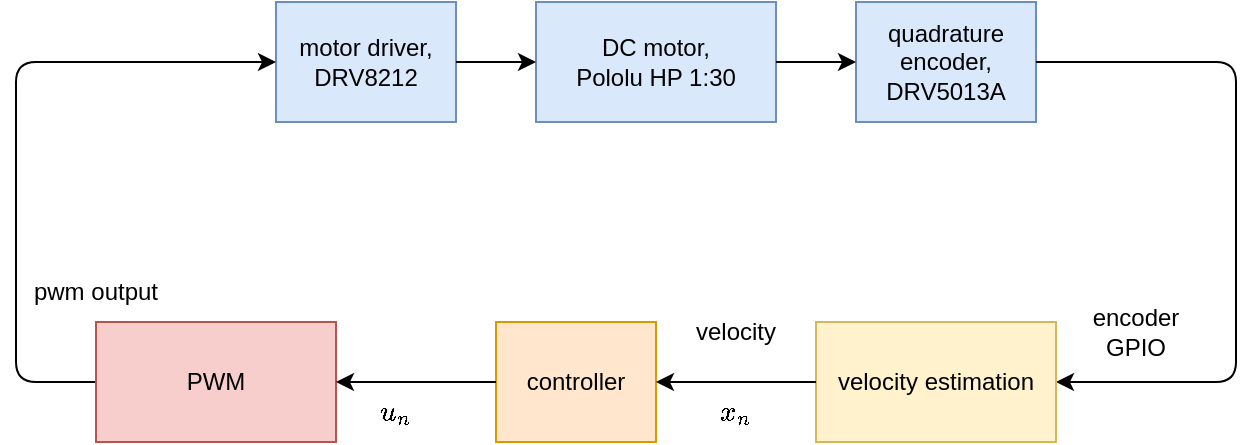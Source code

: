 <mxfile version="22.1.16" type="device" pages="2">
  <diagram id="YGmPW6GN5emiWzGPo14B" name="motor_control">
    <mxGraphModel dx="686" dy="552" grid="1" gridSize="10" guides="1" tooltips="1" connect="1" arrows="1" fold="1" page="1" pageScale="1" pageWidth="827" pageHeight="1169" math="1" shadow="0">
      <root>
        <mxCell id="0" />
        <mxCell id="1" parent="0" />
        <mxCell id="bpmXYA-CnYwvlwxRj9uh-2" value="DC motor,&lt;br&gt;Pololu HP 1:30" style="rounded=0;whiteSpace=wrap;html=1;fillColor=#dae8fc;strokeColor=#6c8ebf;" vertex="1" parent="1">
          <mxGeometry x="420" y="410" width="120" height="60" as="geometry" />
        </mxCell>
        <mxCell id="lYXj9R5A071s2m3nZoPM-1" value="quadrature &lt;br&gt;encoder,&lt;br&gt;DRV5013A" style="rounded=0;whiteSpace=wrap;html=1;fillColor=#dae8fc;strokeColor=#6c8ebf;" vertex="1" parent="1">
          <mxGeometry x="580" y="410" width="90" height="60" as="geometry" />
        </mxCell>
        <mxCell id="lYXj9R5A071s2m3nZoPM-2" value="motor driver,&lt;br&gt;DRV8212" style="rounded=0;whiteSpace=wrap;html=1;fillColor=#dae8fc;strokeColor=#6c8ebf;" vertex="1" parent="1">
          <mxGeometry x="290" y="410" width="90" height="60" as="geometry" />
        </mxCell>
        <mxCell id="lYXj9R5A071s2m3nZoPM-3" value="" style="endArrow=classic;html=1;rounded=0;exitX=1;exitY=0.5;exitDx=0;exitDy=0;entryX=0;entryY=0.5;entryDx=0;entryDy=0;" edge="1" parent="1" source="lYXj9R5A071s2m3nZoPM-2" target="bpmXYA-CnYwvlwxRj9uh-2">
          <mxGeometry width="50" height="50" relative="1" as="geometry">
            <mxPoint x="480" y="350" as="sourcePoint" />
            <mxPoint x="530" y="300" as="targetPoint" />
          </mxGeometry>
        </mxCell>
        <mxCell id="lYXj9R5A071s2m3nZoPM-4" value="" style="endArrow=classic;html=1;rounded=0;exitX=1;exitY=0.5;exitDx=0;exitDy=0;entryX=0;entryY=0.5;entryDx=0;entryDy=0;" edge="1" parent="1" source="bpmXYA-CnYwvlwxRj9uh-2" target="lYXj9R5A071s2m3nZoPM-1">
          <mxGeometry width="50" height="50" relative="1" as="geometry">
            <mxPoint x="560" y="330" as="sourcePoint" />
            <mxPoint x="610" y="280" as="targetPoint" />
          </mxGeometry>
        </mxCell>
        <mxCell id="lYXj9R5A071s2m3nZoPM-5" value="controller" style="rounded=0;whiteSpace=wrap;html=1;fillColor=#ffe6cc;strokeColor=#d79b00;" vertex="1" parent="1">
          <mxGeometry x="400" y="570" width="80" height="60" as="geometry" />
        </mxCell>
        <mxCell id="lYXj9R5A071s2m3nZoPM-6" value="" style="endArrow=classic;html=1;rounded=1;entryX=0;entryY=0.5;entryDx=0;entryDy=0;exitX=0;exitY=0.5;exitDx=0;exitDy=0;curved=0;" edge="1" parent="1" source="lYXj9R5A071s2m3nZoPM-12" target="lYXj9R5A071s2m3nZoPM-2">
          <mxGeometry width="50" height="50" relative="1" as="geometry">
            <mxPoint x="60" y="500" as="sourcePoint" />
            <mxPoint x="110" y="450" as="targetPoint" />
            <Array as="points">
              <mxPoint x="160" y="600" />
              <mxPoint x="160" y="440" />
            </Array>
          </mxGeometry>
        </mxCell>
        <mxCell id="lYXj9R5A071s2m3nZoPM-7" value="$$u_n$$" style="text;html=1;strokeColor=none;fillColor=none;align=center;verticalAlign=middle;whiteSpace=wrap;rounded=0;" vertex="1" parent="1">
          <mxGeometry x="320" y="600" width="60" height="30" as="geometry" />
        </mxCell>
        <mxCell id="lYXj9R5A071s2m3nZoPM-8" value="" style="endArrow=classic;html=1;rounded=1;exitX=1;exitY=0.5;exitDx=0;exitDy=0;entryX=1;entryY=0.5;entryDx=0;entryDy=0;curved=0;" edge="1" parent="1" source="lYXj9R5A071s2m3nZoPM-1" target="lYXj9R5A071s2m3nZoPM-14">
          <mxGeometry width="50" height="50" relative="1" as="geometry">
            <mxPoint x="700" y="400" as="sourcePoint" />
            <mxPoint x="750" y="350" as="targetPoint" />
            <Array as="points">
              <mxPoint x="770" y="440" />
              <mxPoint x="770" y="480" />
              <mxPoint x="770" y="600" />
            </Array>
          </mxGeometry>
        </mxCell>
        <mxCell id="lYXj9R5A071s2m3nZoPM-9" value="$$x_n$$" style="text;html=1;strokeColor=none;fillColor=none;align=center;verticalAlign=middle;whiteSpace=wrap;rounded=0;" vertex="1" parent="1">
          <mxGeometry x="490" y="600" width="60" height="30" as="geometry" />
        </mxCell>
        <mxCell id="lYXj9R5A071s2m3nZoPM-10" value="velocity" style="text;html=1;strokeColor=none;fillColor=none;align=center;verticalAlign=middle;whiteSpace=wrap;rounded=0;" vertex="1" parent="1">
          <mxGeometry x="490" y="560" width="60" height="30" as="geometry" />
        </mxCell>
        <mxCell id="lYXj9R5A071s2m3nZoPM-11" value="pwm output" style="text;html=1;strokeColor=none;fillColor=none;align=center;verticalAlign=middle;whiteSpace=wrap;rounded=0;" vertex="1" parent="1">
          <mxGeometry x="160" y="540" width="80" height="30" as="geometry" />
        </mxCell>
        <mxCell id="lYXj9R5A071s2m3nZoPM-12" value="PWM" style="rounded=0;whiteSpace=wrap;html=1;fillColor=#f8cecc;strokeColor=#b85450;" vertex="1" parent="1">
          <mxGeometry x="200" y="570" width="120" height="60" as="geometry" />
        </mxCell>
        <mxCell id="lYXj9R5A071s2m3nZoPM-13" value="" style="endArrow=classic;html=1;rounded=0;entryX=0;entryY=0;entryDx=0;entryDy=0;exitX=0;exitY=0.5;exitDx=0;exitDy=0;" edge="1" parent="1" source="lYXj9R5A071s2m3nZoPM-5" target="lYXj9R5A071s2m3nZoPM-7">
          <mxGeometry width="50" height="50" relative="1" as="geometry">
            <mxPoint x="330" y="660" as="sourcePoint" />
            <mxPoint x="380" y="610" as="targetPoint" />
          </mxGeometry>
        </mxCell>
        <mxCell id="lYXj9R5A071s2m3nZoPM-14" value="velocity estimation" style="rounded=0;whiteSpace=wrap;html=1;fillColor=#fff2cc;strokeColor=#d6b656;" vertex="1" parent="1">
          <mxGeometry x="560" y="570" width="120" height="60" as="geometry" />
        </mxCell>
        <mxCell id="lYXj9R5A071s2m3nZoPM-15" value="encoder GPIO" style="text;html=1;strokeColor=none;fillColor=none;align=center;verticalAlign=middle;whiteSpace=wrap;rounded=0;" vertex="1" parent="1">
          <mxGeometry x="690" y="560" width="60" height="30" as="geometry" />
        </mxCell>
        <mxCell id="lYXj9R5A071s2m3nZoPM-17" value="" style="endArrow=classic;html=1;rounded=0;entryX=1;entryY=0.5;entryDx=0;entryDy=0;exitX=0;exitY=0.5;exitDx=0;exitDy=0;" edge="1" parent="1" source="lYXj9R5A071s2m3nZoPM-14" target="lYXj9R5A071s2m3nZoPM-5">
          <mxGeometry width="50" height="50" relative="1" as="geometry">
            <mxPoint x="510" y="690" as="sourcePoint" />
            <mxPoint x="560" y="640" as="targetPoint" />
          </mxGeometry>
        </mxCell>
      </root>
    </mxGraphModel>
  </diagram>
  <diagram id="PP_hnNspmQAJsI4-Lgk6" name="1st_order_identification">
    <mxGraphModel dx="743" dy="598" grid="1" gridSize="10" guides="1" tooltips="1" connect="1" arrows="1" fold="1" page="1" pageScale="1" pageWidth="827" pageHeight="1169" math="1" shadow="0">
      <root>
        <mxCell id="0" />
        <mxCell id="1" parent="0" />
        <mxCell id="WaYUOioYePAKmZLtHuc4-8" value="" style="rounded=0;whiteSpace=wrap;html=1;fillColor=#f5f5f5;fontColor=#333333;strokeColor=#666666;" vertex="1" parent="1">
          <mxGeometry x="209" y="80" width="451" height="120" as="geometry" />
        </mxCell>
        <mxCell id="b8fBAz5yFOyV4ggHpJHB-1" value="DC motor,&lt;br&gt;Pololu HP 1:30" style="rounded=0;whiteSpace=wrap;html=1;fillColor=#dae8fc;strokeColor=#6c8ebf;" vertex="1" parent="1">
          <mxGeometry x="369" y="110" width="120" height="60" as="geometry" />
        </mxCell>
        <mxCell id="b8fBAz5yFOyV4ggHpJHB-2" value="quadrature &lt;br&gt;encoder,&lt;br&gt;DRV5013A" style="rounded=0;whiteSpace=wrap;html=1;fillColor=#dae8fc;strokeColor=#6c8ebf;" vertex="1" parent="1">
          <mxGeometry x="529" y="110" width="90" height="60" as="geometry" />
        </mxCell>
        <mxCell id="b8fBAz5yFOyV4ggHpJHB-3" value="motor driver,&lt;br&gt;DRV8212" style="rounded=0;whiteSpace=wrap;html=1;fillColor=#dae8fc;strokeColor=#6c8ebf;" vertex="1" parent="1">
          <mxGeometry x="239" y="110" width="90" height="60" as="geometry" />
        </mxCell>
        <mxCell id="b8fBAz5yFOyV4ggHpJHB-4" value="" style="endArrow=classic;html=1;rounded=0;exitX=1;exitY=0.5;exitDx=0;exitDy=0;entryX=0;entryY=0.5;entryDx=0;entryDy=0;" edge="1" parent="1" source="b8fBAz5yFOyV4ggHpJHB-3" target="b8fBAz5yFOyV4ggHpJHB-1">
          <mxGeometry width="50" height="50" relative="1" as="geometry">
            <mxPoint x="429" y="50" as="sourcePoint" />
            <mxPoint x="479" as="targetPoint" />
          </mxGeometry>
        </mxCell>
        <mxCell id="b8fBAz5yFOyV4ggHpJHB-5" value="" style="endArrow=classic;html=1;rounded=0;exitX=1;exitY=0.5;exitDx=0;exitDy=0;entryX=0;entryY=0.5;entryDx=0;entryDy=0;" edge="1" parent="1" source="b8fBAz5yFOyV4ggHpJHB-1" target="b8fBAz5yFOyV4ggHpJHB-2">
          <mxGeometry width="50" height="50" relative="1" as="geometry">
            <mxPoint x="509" y="30" as="sourcePoint" />
            <mxPoint x="559" y="-20" as="targetPoint" />
          </mxGeometry>
        </mxCell>
        <mxCell id="b8fBAz5yFOyV4ggHpJHB-7" value="" style="endArrow=classic;html=1;rounded=1;entryX=0;entryY=0.5;entryDx=0;entryDy=0;exitX=0;exitY=0.5;exitDx=0;exitDy=0;curved=0;" edge="1" parent="1" source="b8fBAz5yFOyV4ggHpJHB-13" target="b8fBAz5yFOyV4ggHpJHB-3">
          <mxGeometry width="50" height="50" relative="1" as="geometry">
            <mxPoint x="9" y="200" as="sourcePoint" />
            <mxPoint x="59" y="150" as="targetPoint" />
            <Array as="points">
              <mxPoint x="109" y="300" />
              <mxPoint x="109" y="140" />
            </Array>
          </mxGeometry>
        </mxCell>
        <mxCell id="b8fBAz5yFOyV4ggHpJHB-8" value="$$u_n$$" style="text;html=1;strokeColor=none;fillColor=none;align=center;verticalAlign=middle;whiteSpace=wrap;rounded=0;" vertex="1" parent="1">
          <mxGeometry x="290" y="270" width="60" height="30" as="geometry" />
        </mxCell>
        <mxCell id="b8fBAz5yFOyV4ggHpJHB-9" value="" style="endArrow=classic;html=1;rounded=1;exitX=1;exitY=0.5;exitDx=0;exitDy=0;entryX=1;entryY=0.5;entryDx=0;entryDy=0;curved=0;" edge="1" parent="1" source="b8fBAz5yFOyV4ggHpJHB-2" target="b8fBAz5yFOyV4ggHpJHB-15">
          <mxGeometry width="50" height="50" relative="1" as="geometry">
            <mxPoint x="649" y="100" as="sourcePoint" />
            <mxPoint x="699" y="50" as="targetPoint" />
            <Array as="points">
              <mxPoint x="719" y="140" />
              <mxPoint x="719" y="180" />
              <mxPoint x="719" y="300" />
            </Array>
          </mxGeometry>
        </mxCell>
        <mxCell id="b8fBAz5yFOyV4ggHpJHB-10" value="$$x_n$$" style="text;html=1;strokeColor=none;fillColor=none;align=center;verticalAlign=middle;whiteSpace=wrap;rounded=0;" vertex="1" parent="1">
          <mxGeometry x="460" y="300" width="60" height="30" as="geometry" />
        </mxCell>
        <mxCell id="b8fBAz5yFOyV4ggHpJHB-11" value="velocity" style="text;html=1;strokeColor=none;fillColor=none;align=center;verticalAlign=middle;whiteSpace=wrap;rounded=0;" vertex="1" parent="1">
          <mxGeometry x="460" y="270" width="60" height="30" as="geometry" />
        </mxCell>
        <mxCell id="b8fBAz5yFOyV4ggHpJHB-12" value="pwm control" style="text;html=1;strokeColor=none;fillColor=none;align=center;verticalAlign=middle;whiteSpace=wrap;rounded=0;" vertex="1" parent="1">
          <mxGeometry x="110" y="240" width="80" height="30" as="geometry" />
        </mxCell>
        <mxCell id="b8fBAz5yFOyV4ggHpJHB-13" value="PWM" style="rounded=0;whiteSpace=wrap;html=1;fillColor=#f8cecc;strokeColor=#b85450;" vertex="1" parent="1">
          <mxGeometry x="149" y="270" width="120" height="60" as="geometry" />
        </mxCell>
        <mxCell id="b8fBAz5yFOyV4ggHpJHB-14" value="" style="endArrow=classic;html=1;rounded=1;entryX=1;entryY=0.5;entryDx=0;entryDy=0;exitX=0.5;exitY=0;exitDx=0;exitDy=0;curved=0;" edge="1" parent="1" source="WaYUOioYePAKmZLtHuc4-1" target="b8fBAz5yFOyV4ggHpJHB-13">
          <mxGeometry width="50" height="50" relative="1" as="geometry">
            <mxPoint x="349" y="300.0" as="sourcePoint" />
            <mxPoint x="329" y="310" as="targetPoint" />
            <Array as="points">
              <mxPoint x="320" y="300" />
            </Array>
          </mxGeometry>
        </mxCell>
        <mxCell id="b8fBAz5yFOyV4ggHpJHB-15" value="velocity estimation" style="rounded=0;whiteSpace=wrap;html=1;fillColor=#fff2cc;strokeColor=#d6b656;" vertex="1" parent="1">
          <mxGeometry x="530" y="270" width="120" height="60" as="geometry" />
        </mxCell>
        <mxCell id="b8fBAz5yFOyV4ggHpJHB-16" value="encoder GPIO" style="text;html=1;strokeColor=none;fillColor=none;align=center;verticalAlign=middle;whiteSpace=wrap;rounded=0;" vertex="1" parent="1">
          <mxGeometry x="650" y="260" width="60" height="30" as="geometry" />
        </mxCell>
        <mxCell id="b8fBAz5yFOyV4ggHpJHB-17" value="" style="endArrow=classic;html=1;rounded=1;entryX=0.75;entryY=0;entryDx=0;entryDy=0;exitX=0;exitY=0.5;exitDx=0;exitDy=0;curved=0;" edge="1" parent="1" source="b8fBAz5yFOyV4ggHpJHB-15" target="WaYUOioYePAKmZLtHuc4-3">
          <mxGeometry width="50" height="50" relative="1" as="geometry">
            <mxPoint x="480" y="390" as="sourcePoint" />
            <mxPoint x="450" y="300.0" as="targetPoint" />
            <Array as="points">
              <mxPoint x="480" y="300" />
            </Array>
          </mxGeometry>
        </mxCell>
        <mxCell id="WaYUOioYePAKmZLtHuc4-1" value="signal generator" style="rounded=0;whiteSpace=wrap;html=1;fillColor=#e1d5e7;strokeColor=#9673a6;" vertex="1" parent="1">
          <mxGeometry x="260" y="370" width="120" height="60" as="geometry" />
        </mxCell>
        <mxCell id="WaYUOioYePAKmZLtHuc4-3" value="identification&amp;nbsp;" style="rounded=0;whiteSpace=wrap;html=1;strokeColor=#3333FF;fillColor=#9999FF;" vertex="1" parent="1">
          <mxGeometry x="390" y="370" width="120" height="60" as="geometry" />
        </mxCell>
        <mxCell id="WaYUOioYePAKmZLtHuc4-4" value="" style="endArrow=classic;html=1;rounded=1;entryX=0.25;entryY=0;entryDx=0;entryDy=0;exitX=0.5;exitY=0;exitDx=0;exitDy=0;curved=0;" edge="1" parent="1" source="WaYUOioYePAKmZLtHuc4-1" target="WaYUOioYePAKmZLtHuc4-3">
          <mxGeometry width="50" height="50" relative="1" as="geometry">
            <mxPoint x="380" y="310" as="sourcePoint" />
            <mxPoint x="430" y="260" as="targetPoint" />
            <Array as="points">
              <mxPoint x="320" y="300" />
              <mxPoint x="420" y="300" />
            </Array>
          </mxGeometry>
        </mxCell>
        <mxCell id="WaYUOioYePAKmZLtHuc4-5" value="$$x_{n+1} = \alpha x_n + \beta u_n$$" style="rounded=0;whiteSpace=wrap;html=1;strokeColor=#3333FF;fillColor=#CCCCFF;" vertex="1" parent="1">
          <mxGeometry x="390" y="480" width="120" height="60" as="geometry" />
        </mxCell>
        <mxCell id="WaYUOioYePAKmZLtHuc4-6" value="" style="endArrow=classic;html=1;rounded=0;entryX=0.5;entryY=0;entryDx=0;entryDy=0;exitX=0.5;exitY=1;exitDx=0;exitDy=0;" edge="1" parent="1" source="WaYUOioYePAKmZLtHuc4-3" target="WaYUOioYePAKmZLtHuc4-5">
          <mxGeometry width="50" height="50" relative="1" as="geometry">
            <mxPoint x="260" y="550" as="sourcePoint" />
            <mxPoint x="310" y="500" as="targetPoint" />
          </mxGeometry>
        </mxCell>
        <mxCell id="WaYUOioYePAKmZLtHuc4-7" value="parameter estimation" style="text;html=1;strokeColor=none;fillColor=none;align=center;verticalAlign=middle;whiteSpace=wrap;rounded=0;" vertex="1" parent="1">
          <mxGeometry x="450" y="440" width="60" height="30" as="geometry" />
        </mxCell>
        <mxCell id="WaYUOioYePAKmZLtHuc4-9" value="unknown system" style="text;html=1;strokeColor=none;fillColor=none;align=center;verticalAlign=middle;whiteSpace=wrap;rounded=0;" vertex="1" parent="1">
          <mxGeometry x="209" y="170" width="111" height="30" as="geometry" />
        </mxCell>
        <mxCell id="WaYUOioYePAKmZLtHuc4-10" value="$$u_n$$" style="text;html=1;strokeColor=none;fillColor=none;align=center;verticalAlign=middle;whiteSpace=wrap;rounded=0;" vertex="1" parent="1">
          <mxGeometry x="380" y="300" width="60" height="30" as="geometry" />
        </mxCell>
      </root>
    </mxGraphModel>
  </diagram>
</mxfile>
